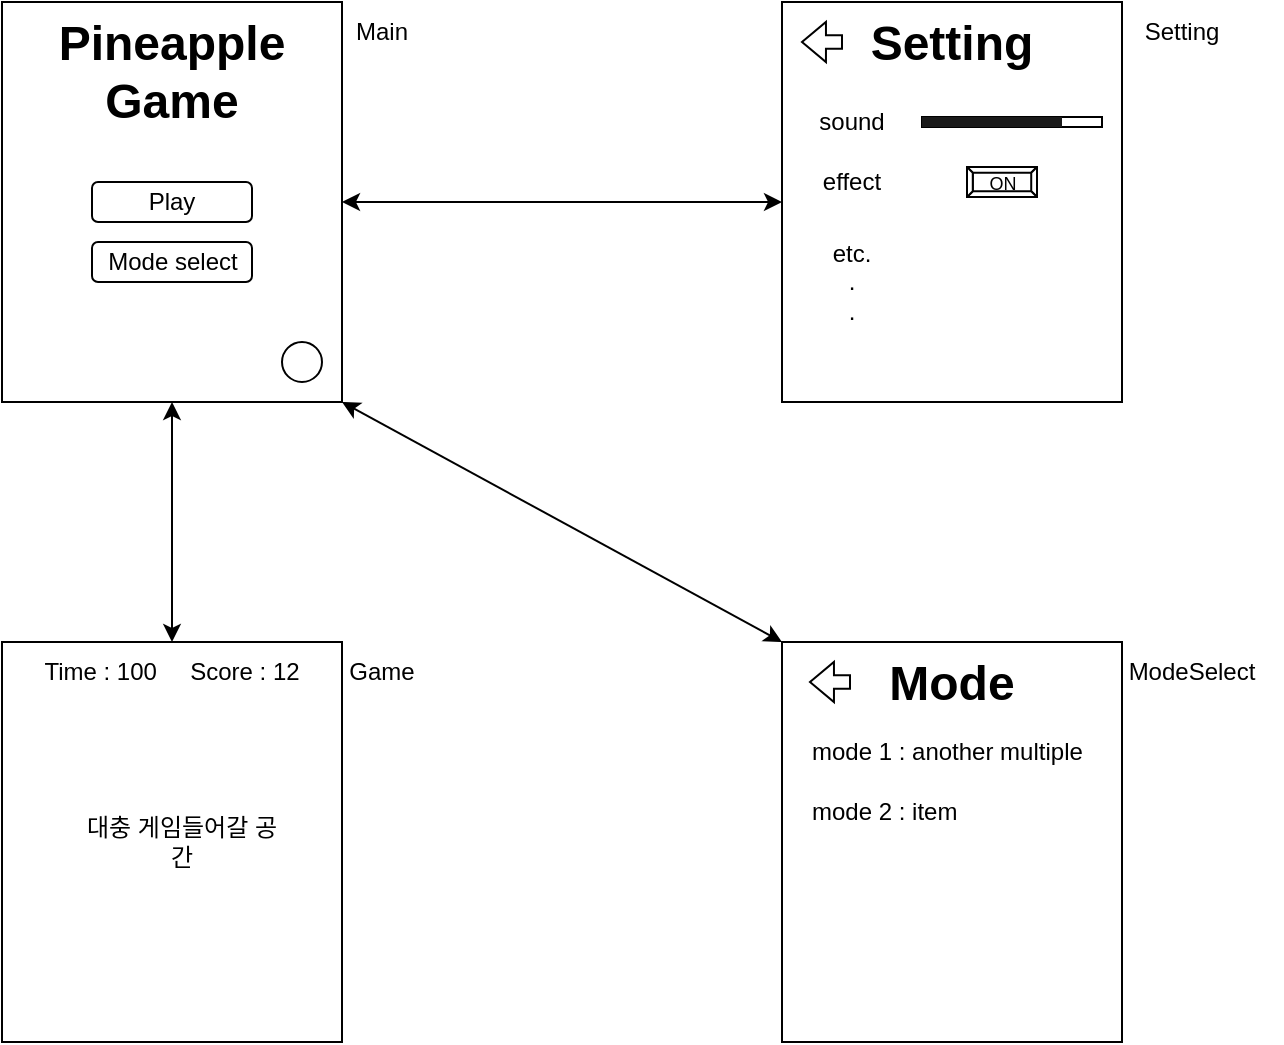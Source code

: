 <mxfile version="26.2.8">
  <diagram name="페이지-1" id="5Roarvn0DbCisCHhPTAc">
    <mxGraphModel dx="1429" dy="859" grid="1" gridSize="10" guides="1" tooltips="1" connect="1" arrows="1" fold="1" page="1" pageScale="1" pageWidth="827" pageHeight="1169" math="0" shadow="0">
      <root>
        <mxCell id="0" />
        <mxCell id="1" parent="0" />
        <mxCell id="JNXdjdAS1zDWwB0j5-TY-11" value="" style="group" vertex="1" connectable="0" parent="1">
          <mxGeometry x="90" y="90" width="220" height="200" as="geometry" />
        </mxCell>
        <mxCell id="JNXdjdAS1zDWwB0j5-TY-1" value="" style="rounded=0;whiteSpace=wrap;html=1;" vertex="1" parent="JNXdjdAS1zDWwB0j5-TY-11">
          <mxGeometry width="170" height="200" as="geometry" />
        </mxCell>
        <mxCell id="JNXdjdAS1zDWwB0j5-TY-3" value="&lt;h1 style=&quot;margin-top: 0px;&quot;&gt;Pineapple&lt;br&gt;Game&lt;/h1&gt;" style="text;html=1;whiteSpace=wrap;overflow=hidden;rounded=0;align=center;" vertex="1" parent="JNXdjdAS1zDWwB0j5-TY-11">
          <mxGeometry x="25" width="120" height="60" as="geometry" />
        </mxCell>
        <mxCell id="JNXdjdAS1zDWwB0j5-TY-5" value="Main" style="text;html=1;align=center;verticalAlign=middle;whiteSpace=wrap;rounded=0;" vertex="1" parent="JNXdjdAS1zDWwB0j5-TY-11">
          <mxGeometry x="160" width="60" height="30" as="geometry" />
        </mxCell>
        <mxCell id="JNXdjdAS1zDWwB0j5-TY-6" value="" style="rounded=1;whiteSpace=wrap;html=1;" vertex="1" parent="JNXdjdAS1zDWwB0j5-TY-11">
          <mxGeometry x="45" y="90" width="80" height="20" as="geometry" />
        </mxCell>
        <mxCell id="JNXdjdAS1zDWwB0j5-TY-7" value="" style="rounded=1;whiteSpace=wrap;html=1;" vertex="1" parent="JNXdjdAS1zDWwB0j5-TY-11">
          <mxGeometry x="45" y="120" width="80" height="20" as="geometry" />
        </mxCell>
        <mxCell id="JNXdjdAS1zDWwB0j5-TY-8" value="" style="ellipse;whiteSpace=wrap;html=1;aspect=fixed;" vertex="1" parent="JNXdjdAS1zDWwB0j5-TY-11">
          <mxGeometry x="140" y="170" width="20" height="20" as="geometry" />
        </mxCell>
        <mxCell id="JNXdjdAS1zDWwB0j5-TY-9" value="Play&lt;span style=&quot;color: rgba(0, 0, 0, 0); font-family: monospace; font-size: 0px; text-align: start; text-wrap-mode: nowrap;&quot;&gt;%3CmxGraphModel%3E%3Croot%3E%3CmxCell%20id%3D%220%22%2F%3E%3CmxCell%20id%3D%221%22%20parent%3D%220%22%2F%3E%3CmxCell%20id%3D%222%22%20value%3D%22%22%20style%3D%22rounded%3D1%3BwhiteSpace%3Dwrap%3Bhtml%3D1%3B%22%20vertex%3D%221%22%20parent%3D%221%22%3E%3CmxGeometry%20x%3D%22135%22%20y%3D%22180%22%20width%3D%2280%22%20height%3D%2220%22%20as%3D%22geometry%22%2F%3E%3C%2FmxCell%3E%3C%2Froot%3E%3C%2FmxGraphModel%3E&lt;/span&gt;" style="text;html=1;align=center;verticalAlign=middle;whiteSpace=wrap;rounded=0;" vertex="1" parent="JNXdjdAS1zDWwB0j5-TY-11">
          <mxGeometry x="55" y="85" width="60" height="30" as="geometry" />
        </mxCell>
        <mxCell id="JNXdjdAS1zDWwB0j5-TY-10" value="Mode select" style="text;html=1;align=center;verticalAlign=middle;whiteSpace=wrap;rounded=0;" vertex="1" parent="JNXdjdAS1zDWwB0j5-TY-11">
          <mxGeometry x="47.5" y="115" width="75" height="30" as="geometry" />
        </mxCell>
        <mxCell id="JNXdjdAS1zDWwB0j5-TY-25" value="" style="endArrow=classic;startArrow=classic;html=1;rounded=0;exitX=1;exitY=0.5;exitDx=0;exitDy=0;entryX=0;entryY=0.5;entryDx=0;entryDy=0;" edge="1" parent="1" source="JNXdjdAS1zDWwB0j5-TY-1" target="JNXdjdAS1zDWwB0j5-TY-13">
          <mxGeometry width="50" height="50" relative="1" as="geometry">
            <mxPoint x="500" y="300" as="sourcePoint" />
            <mxPoint x="550" y="250" as="targetPoint" />
          </mxGeometry>
        </mxCell>
        <mxCell id="JNXdjdAS1zDWwB0j5-TY-32" value="" style="group" vertex="1" connectable="0" parent="1">
          <mxGeometry x="90" y="410" width="220" height="200" as="geometry" />
        </mxCell>
        <mxCell id="JNXdjdAS1zDWwB0j5-TY-33" value="" style="rounded=0;whiteSpace=wrap;html=1;" vertex="1" parent="JNXdjdAS1zDWwB0j5-TY-32">
          <mxGeometry width="170" height="200" as="geometry" />
        </mxCell>
        <mxCell id="JNXdjdAS1zDWwB0j5-TY-35" value="Game" style="text;html=1;align=center;verticalAlign=middle;whiteSpace=wrap;rounded=0;" vertex="1" parent="JNXdjdAS1zDWwB0j5-TY-32">
          <mxGeometry x="160" width="60" height="30" as="geometry" />
        </mxCell>
        <mxCell id="JNXdjdAS1zDWwB0j5-TY-39" value="Time : 100&amp;nbsp; &amp;nbsp; &amp;nbsp;Score : 12" style="text;html=1;align=center;verticalAlign=middle;whiteSpace=wrap;rounded=0;" vertex="1" parent="JNXdjdAS1zDWwB0j5-TY-32">
          <mxGeometry x="10" width="150" height="30" as="geometry" />
        </mxCell>
        <mxCell id="JNXdjdAS1zDWwB0j5-TY-64" value="대충 게임들어갈 공간" style="text;html=1;align=center;verticalAlign=middle;whiteSpace=wrap;rounded=0;" vertex="1" parent="JNXdjdAS1zDWwB0j5-TY-32">
          <mxGeometry x="40" y="85" width="100" height="30" as="geometry" />
        </mxCell>
        <mxCell id="JNXdjdAS1zDWwB0j5-TY-41" value="" style="group" vertex="1" connectable="0" parent="1">
          <mxGeometry x="480" y="410" width="250" height="200" as="geometry" />
        </mxCell>
        <mxCell id="JNXdjdAS1zDWwB0j5-TY-42" value="" style="rounded=0;whiteSpace=wrap;html=1;" vertex="1" parent="JNXdjdAS1zDWwB0j5-TY-41">
          <mxGeometry width="170" height="200" as="geometry" />
        </mxCell>
        <mxCell id="JNXdjdAS1zDWwB0j5-TY-43" value="&lt;h1 style=&quot;margin-top: 0px;&quot;&gt;Mode&lt;/h1&gt;" style="text;html=1;whiteSpace=wrap;overflow=hidden;rounded=0;align=center;" vertex="1" parent="JNXdjdAS1zDWwB0j5-TY-41">
          <mxGeometry x="25" width="120" height="60" as="geometry" />
        </mxCell>
        <mxCell id="JNXdjdAS1zDWwB0j5-TY-44" value="ModeSelect" style="text;html=1;align=center;verticalAlign=middle;whiteSpace=wrap;rounded=0;" vertex="1" parent="JNXdjdAS1zDWwB0j5-TY-41">
          <mxGeometry x="160" width="90" height="30" as="geometry" />
        </mxCell>
        <mxCell id="JNXdjdAS1zDWwB0j5-TY-59" value="" style="shape=singleArrow;direction=west;whiteSpace=wrap;html=1;arrowWidth=0.341;arrowSize=0.599;" vertex="1" parent="JNXdjdAS1zDWwB0j5-TY-41">
          <mxGeometry x="14" y="10" width="20" height="20" as="geometry" />
        </mxCell>
        <mxCell id="JNXdjdAS1zDWwB0j5-TY-62" value="mode 1 : another multiple" style="text;html=1;align=left;verticalAlign=middle;whiteSpace=wrap;rounded=0;" vertex="1" parent="JNXdjdAS1zDWwB0j5-TY-41">
          <mxGeometry x="12.5" y="40" width="145" height="30" as="geometry" />
        </mxCell>
        <mxCell id="JNXdjdAS1zDWwB0j5-TY-63" value="mode 2 : item" style="text;html=1;align=left;verticalAlign=middle;whiteSpace=wrap;rounded=0;" vertex="1" parent="JNXdjdAS1zDWwB0j5-TY-41">
          <mxGeometry x="12.5" y="70" width="145" height="30" as="geometry" />
        </mxCell>
        <mxCell id="JNXdjdAS1zDWwB0j5-TY-51" value="" style="endArrow=classic;startArrow=classic;html=1;rounded=0;entryX=0.5;entryY=1;entryDx=0;entryDy=0;exitX=0.5;exitY=0;exitDx=0;exitDy=0;" edge="1" parent="1" target="JNXdjdAS1zDWwB0j5-TY-1">
          <mxGeometry width="50" height="50" relative="1" as="geometry">
            <mxPoint x="175" y="410" as="sourcePoint" />
            <mxPoint x="280" y="350" as="targetPoint" />
          </mxGeometry>
        </mxCell>
        <mxCell id="JNXdjdAS1zDWwB0j5-TY-52" value="" style="endArrow=classic;startArrow=classic;html=1;rounded=0;entryX=1;entryY=1;entryDx=0;entryDy=0;exitX=0;exitY=0;exitDx=0;exitDy=0;" edge="1" parent="1" source="JNXdjdAS1zDWwB0j5-TY-42" target="JNXdjdAS1zDWwB0j5-TY-1">
          <mxGeometry width="50" height="50" relative="1" as="geometry">
            <mxPoint x="230" y="400" as="sourcePoint" />
            <mxPoint x="280" y="350" as="targetPoint" />
          </mxGeometry>
        </mxCell>
        <mxCell id="JNXdjdAS1zDWwB0j5-TY-65" value="" style="group" vertex="1" connectable="0" parent="1">
          <mxGeometry x="480" y="90" width="230" height="200" as="geometry" />
        </mxCell>
        <mxCell id="JNXdjdAS1zDWwB0j5-TY-12" value="" style="group" vertex="1" connectable="0" parent="JNXdjdAS1zDWwB0j5-TY-65">
          <mxGeometry width="220" height="200" as="geometry" />
        </mxCell>
        <mxCell id="JNXdjdAS1zDWwB0j5-TY-13" value="" style="rounded=0;whiteSpace=wrap;html=1;" vertex="1" parent="JNXdjdAS1zDWwB0j5-TY-12">
          <mxGeometry width="170" height="200" as="geometry" />
        </mxCell>
        <mxCell id="JNXdjdAS1zDWwB0j5-TY-14" value="&lt;h1 style=&quot;margin-top: 0px;&quot;&gt;Setting&lt;/h1&gt;" style="text;html=1;whiteSpace=wrap;overflow=hidden;rounded=0;align=center;" vertex="1" parent="JNXdjdAS1zDWwB0j5-TY-12">
          <mxGeometry x="25" width="120" height="60" as="geometry" />
        </mxCell>
        <mxCell id="JNXdjdAS1zDWwB0j5-TY-19" value="sound" style="text;html=1;align=center;verticalAlign=middle;whiteSpace=wrap;rounded=0;" vertex="1" parent="JNXdjdAS1zDWwB0j5-TY-12">
          <mxGeometry x="10" y="50" width="50" height="20" as="geometry" />
        </mxCell>
        <mxCell id="JNXdjdAS1zDWwB0j5-TY-21" value="" style="shape=singleArrow;direction=west;whiteSpace=wrap;html=1;arrowWidth=0.341;arrowSize=0.599;" vertex="1" parent="JNXdjdAS1zDWwB0j5-TY-12">
          <mxGeometry x="10" y="10" width="20" height="20" as="geometry" />
        </mxCell>
        <mxCell id="JNXdjdAS1zDWwB0j5-TY-26" value="effect" style="text;html=1;align=center;verticalAlign=middle;whiteSpace=wrap;rounded=0;" vertex="1" parent="JNXdjdAS1zDWwB0j5-TY-12">
          <mxGeometry x="10" y="80" width="50" height="20" as="geometry" />
        </mxCell>
        <mxCell id="JNXdjdAS1zDWwB0j5-TY-27" value="etc.&lt;br&gt;.&lt;br&gt;." style="text;html=1;align=center;verticalAlign=middle;whiteSpace=wrap;rounded=0;" vertex="1" parent="JNXdjdAS1zDWwB0j5-TY-12">
          <mxGeometry x="10" y="130" width="50" height="20" as="geometry" />
        </mxCell>
        <mxCell id="JNXdjdAS1zDWwB0j5-TY-28" value="&lt;font style=&quot;font-size: 9px;&quot;&gt;ON&lt;/font&gt;" style="labelPosition=center;verticalLabelPosition=middle;align=center;html=1;shape=mxgraph.basic.button;dx=2.89;whiteSpace=wrap;" vertex="1" parent="JNXdjdAS1zDWwB0j5-TY-12">
          <mxGeometry x="92.5" y="82.5" width="35" height="15" as="geometry" />
        </mxCell>
        <mxCell id="JNXdjdAS1zDWwB0j5-TY-30" value="" style="rounded=0;whiteSpace=wrap;html=1;" vertex="1" parent="JNXdjdAS1zDWwB0j5-TY-12">
          <mxGeometry x="70" y="57.5" width="90" height="5" as="geometry" />
        </mxCell>
        <mxCell id="JNXdjdAS1zDWwB0j5-TY-31" value="" style="rounded=0;whiteSpace=wrap;html=1;fillColor=#1A1A1A;strokeColor=none;" vertex="1" parent="JNXdjdAS1zDWwB0j5-TY-12">
          <mxGeometry x="70" y="57.5" width="70" height="5" as="geometry" />
        </mxCell>
        <mxCell id="JNXdjdAS1zDWwB0j5-TY-15" value="Setting" style="text;html=1;align=center;verticalAlign=middle;whiteSpace=wrap;rounded=0;" vertex="1" parent="JNXdjdAS1zDWwB0j5-TY-65">
          <mxGeometry x="170" width="60" height="30" as="geometry" />
        </mxCell>
      </root>
    </mxGraphModel>
  </diagram>
</mxfile>
